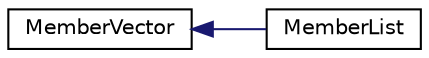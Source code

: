 digraph "Graphical Class Hierarchy"
{
 // LATEX_PDF_SIZE
  edge [fontname="Helvetica",fontsize="10",labelfontname="Helvetica",labelfontsize="10"];
  node [fontname="Helvetica",fontsize="10",shape=record];
  rankdir="LR";
  Node0 [label="MemberVector",height=0.2,width=0.4,color="black", fillcolor="white", style="filled",URL="$classMemberVector.html",tooltip=" "];
  Node0 -> Node1 [dir="back",color="midnightblue",fontsize="10",style="solid",fontname="Helvetica"];
  Node1 [label="MemberList",height=0.2,width=0.4,color="black", fillcolor="white", style="filled",URL="$classMemberList.html",tooltip=" "];
}
